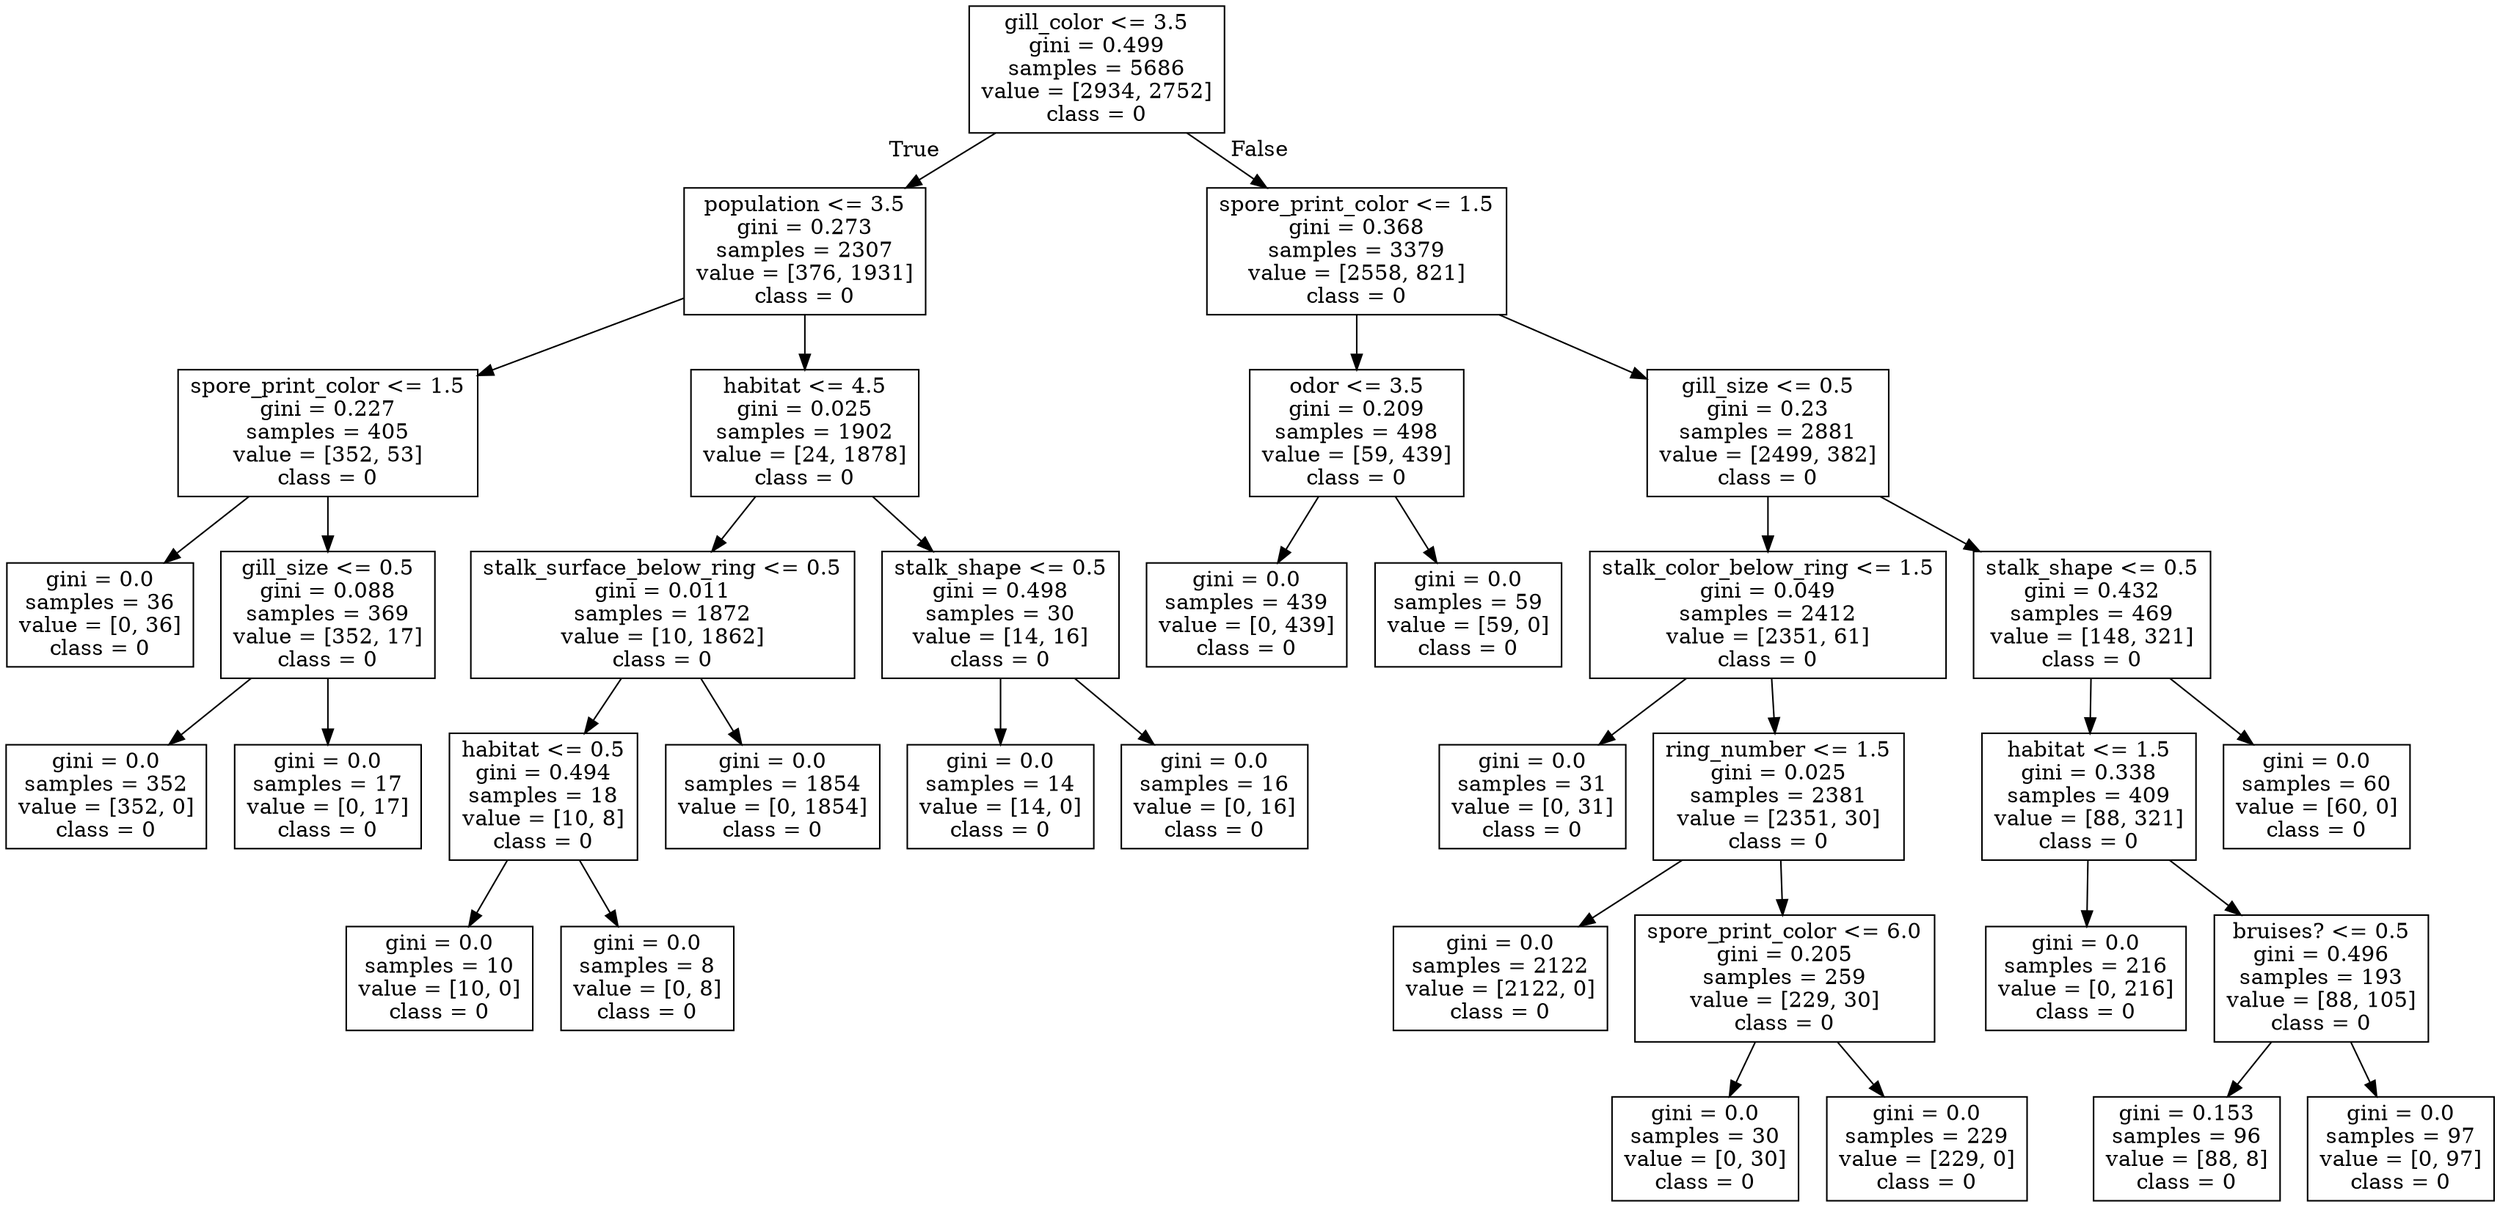 digraph Tree {
node [shape=box] ;
0 [label="gill_color <= 3.5\ngini = 0.499\nsamples = 5686\nvalue = [2934, 2752]\nclass = 0"] ;
1 [label="population <= 3.5\ngini = 0.273\nsamples = 2307\nvalue = [376, 1931]\nclass = 0"] ;
0 -> 1 [labeldistance=2.5, labelangle=45, headlabel="True"] ;
2 [label="spore_print_color <= 1.5\ngini = 0.227\nsamples = 405\nvalue = [352, 53]\nclass = 0"] ;
1 -> 2 ;
3 [label="gini = 0.0\nsamples = 36\nvalue = [0, 36]\nclass = 0"] ;
2 -> 3 ;
4 [label="gill_size <= 0.5\ngini = 0.088\nsamples = 369\nvalue = [352, 17]\nclass = 0"] ;
2 -> 4 ;
5 [label="gini = 0.0\nsamples = 352\nvalue = [352, 0]\nclass = 0"] ;
4 -> 5 ;
6 [label="gini = 0.0\nsamples = 17\nvalue = [0, 17]\nclass = 0"] ;
4 -> 6 ;
7 [label="habitat <= 4.5\ngini = 0.025\nsamples = 1902\nvalue = [24, 1878]\nclass = 0"] ;
1 -> 7 ;
8 [label="stalk_surface_below_ring <= 0.5\ngini = 0.011\nsamples = 1872\nvalue = [10, 1862]\nclass = 0"] ;
7 -> 8 ;
9 [label="habitat <= 0.5\ngini = 0.494\nsamples = 18\nvalue = [10, 8]\nclass = 0"] ;
8 -> 9 ;
10 [label="gini = 0.0\nsamples = 10\nvalue = [10, 0]\nclass = 0"] ;
9 -> 10 ;
11 [label="gini = 0.0\nsamples = 8\nvalue = [0, 8]\nclass = 0"] ;
9 -> 11 ;
12 [label="gini = 0.0\nsamples = 1854\nvalue = [0, 1854]\nclass = 0"] ;
8 -> 12 ;
13 [label="stalk_shape <= 0.5\ngini = 0.498\nsamples = 30\nvalue = [14, 16]\nclass = 0"] ;
7 -> 13 ;
14 [label="gini = 0.0\nsamples = 14\nvalue = [14, 0]\nclass = 0"] ;
13 -> 14 ;
15 [label="gini = 0.0\nsamples = 16\nvalue = [0, 16]\nclass = 0"] ;
13 -> 15 ;
16 [label="spore_print_color <= 1.5\ngini = 0.368\nsamples = 3379\nvalue = [2558, 821]\nclass = 0"] ;
0 -> 16 [labeldistance=2.5, labelangle=-45, headlabel="False"] ;
17 [label="odor <= 3.5\ngini = 0.209\nsamples = 498\nvalue = [59, 439]\nclass = 0"] ;
16 -> 17 ;
18 [label="gini = 0.0\nsamples = 439\nvalue = [0, 439]\nclass = 0"] ;
17 -> 18 ;
19 [label="gini = 0.0\nsamples = 59\nvalue = [59, 0]\nclass = 0"] ;
17 -> 19 ;
20 [label="gill_size <= 0.5\ngini = 0.23\nsamples = 2881\nvalue = [2499, 382]\nclass = 0"] ;
16 -> 20 ;
21 [label="stalk_color_below_ring <= 1.5\ngini = 0.049\nsamples = 2412\nvalue = [2351, 61]\nclass = 0"] ;
20 -> 21 ;
22 [label="gini = 0.0\nsamples = 31\nvalue = [0, 31]\nclass = 0"] ;
21 -> 22 ;
23 [label="ring_number <= 1.5\ngini = 0.025\nsamples = 2381\nvalue = [2351, 30]\nclass = 0"] ;
21 -> 23 ;
24 [label="gini = 0.0\nsamples = 2122\nvalue = [2122, 0]\nclass = 0"] ;
23 -> 24 ;
25 [label="spore_print_color <= 6.0\ngini = 0.205\nsamples = 259\nvalue = [229, 30]\nclass = 0"] ;
23 -> 25 ;
26 [label="gini = 0.0\nsamples = 30\nvalue = [0, 30]\nclass = 0"] ;
25 -> 26 ;
27 [label="gini = 0.0\nsamples = 229\nvalue = [229, 0]\nclass = 0"] ;
25 -> 27 ;
28 [label="stalk_shape <= 0.5\ngini = 0.432\nsamples = 469\nvalue = [148, 321]\nclass = 0"] ;
20 -> 28 ;
29 [label="habitat <= 1.5\ngini = 0.338\nsamples = 409\nvalue = [88, 321]\nclass = 0"] ;
28 -> 29 ;
30 [label="gini = 0.0\nsamples = 216\nvalue = [0, 216]\nclass = 0"] ;
29 -> 30 ;
31 [label="bruises? <= 0.5\ngini = 0.496\nsamples = 193\nvalue = [88, 105]\nclass = 0"] ;
29 -> 31 ;
32 [label="gini = 0.153\nsamples = 96\nvalue = [88, 8]\nclass = 0"] ;
31 -> 32 ;
33 [label="gini = 0.0\nsamples = 97\nvalue = [0, 97]\nclass = 0"] ;
31 -> 33 ;
34 [label="gini = 0.0\nsamples = 60\nvalue = [60, 0]\nclass = 0"] ;
28 -> 34 ;
}